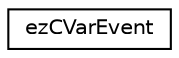 digraph "Graphical Class Hierarchy"
{
 // LATEX_PDF_SIZE
  edge [fontname="Helvetica",fontsize="10",labelfontname="Helvetica",labelfontsize="10"];
  node [fontname="Helvetica",fontsize="10",shape=record];
  rankdir="LR";
  Node0 [label="ezCVarEvent",height=0.2,width=0.4,color="black", fillcolor="white", style="filled",URL="$dc/d54/structez_c_var_event.htm",tooltip="The data that is broadcast whenever a cvar is changed."];
}
